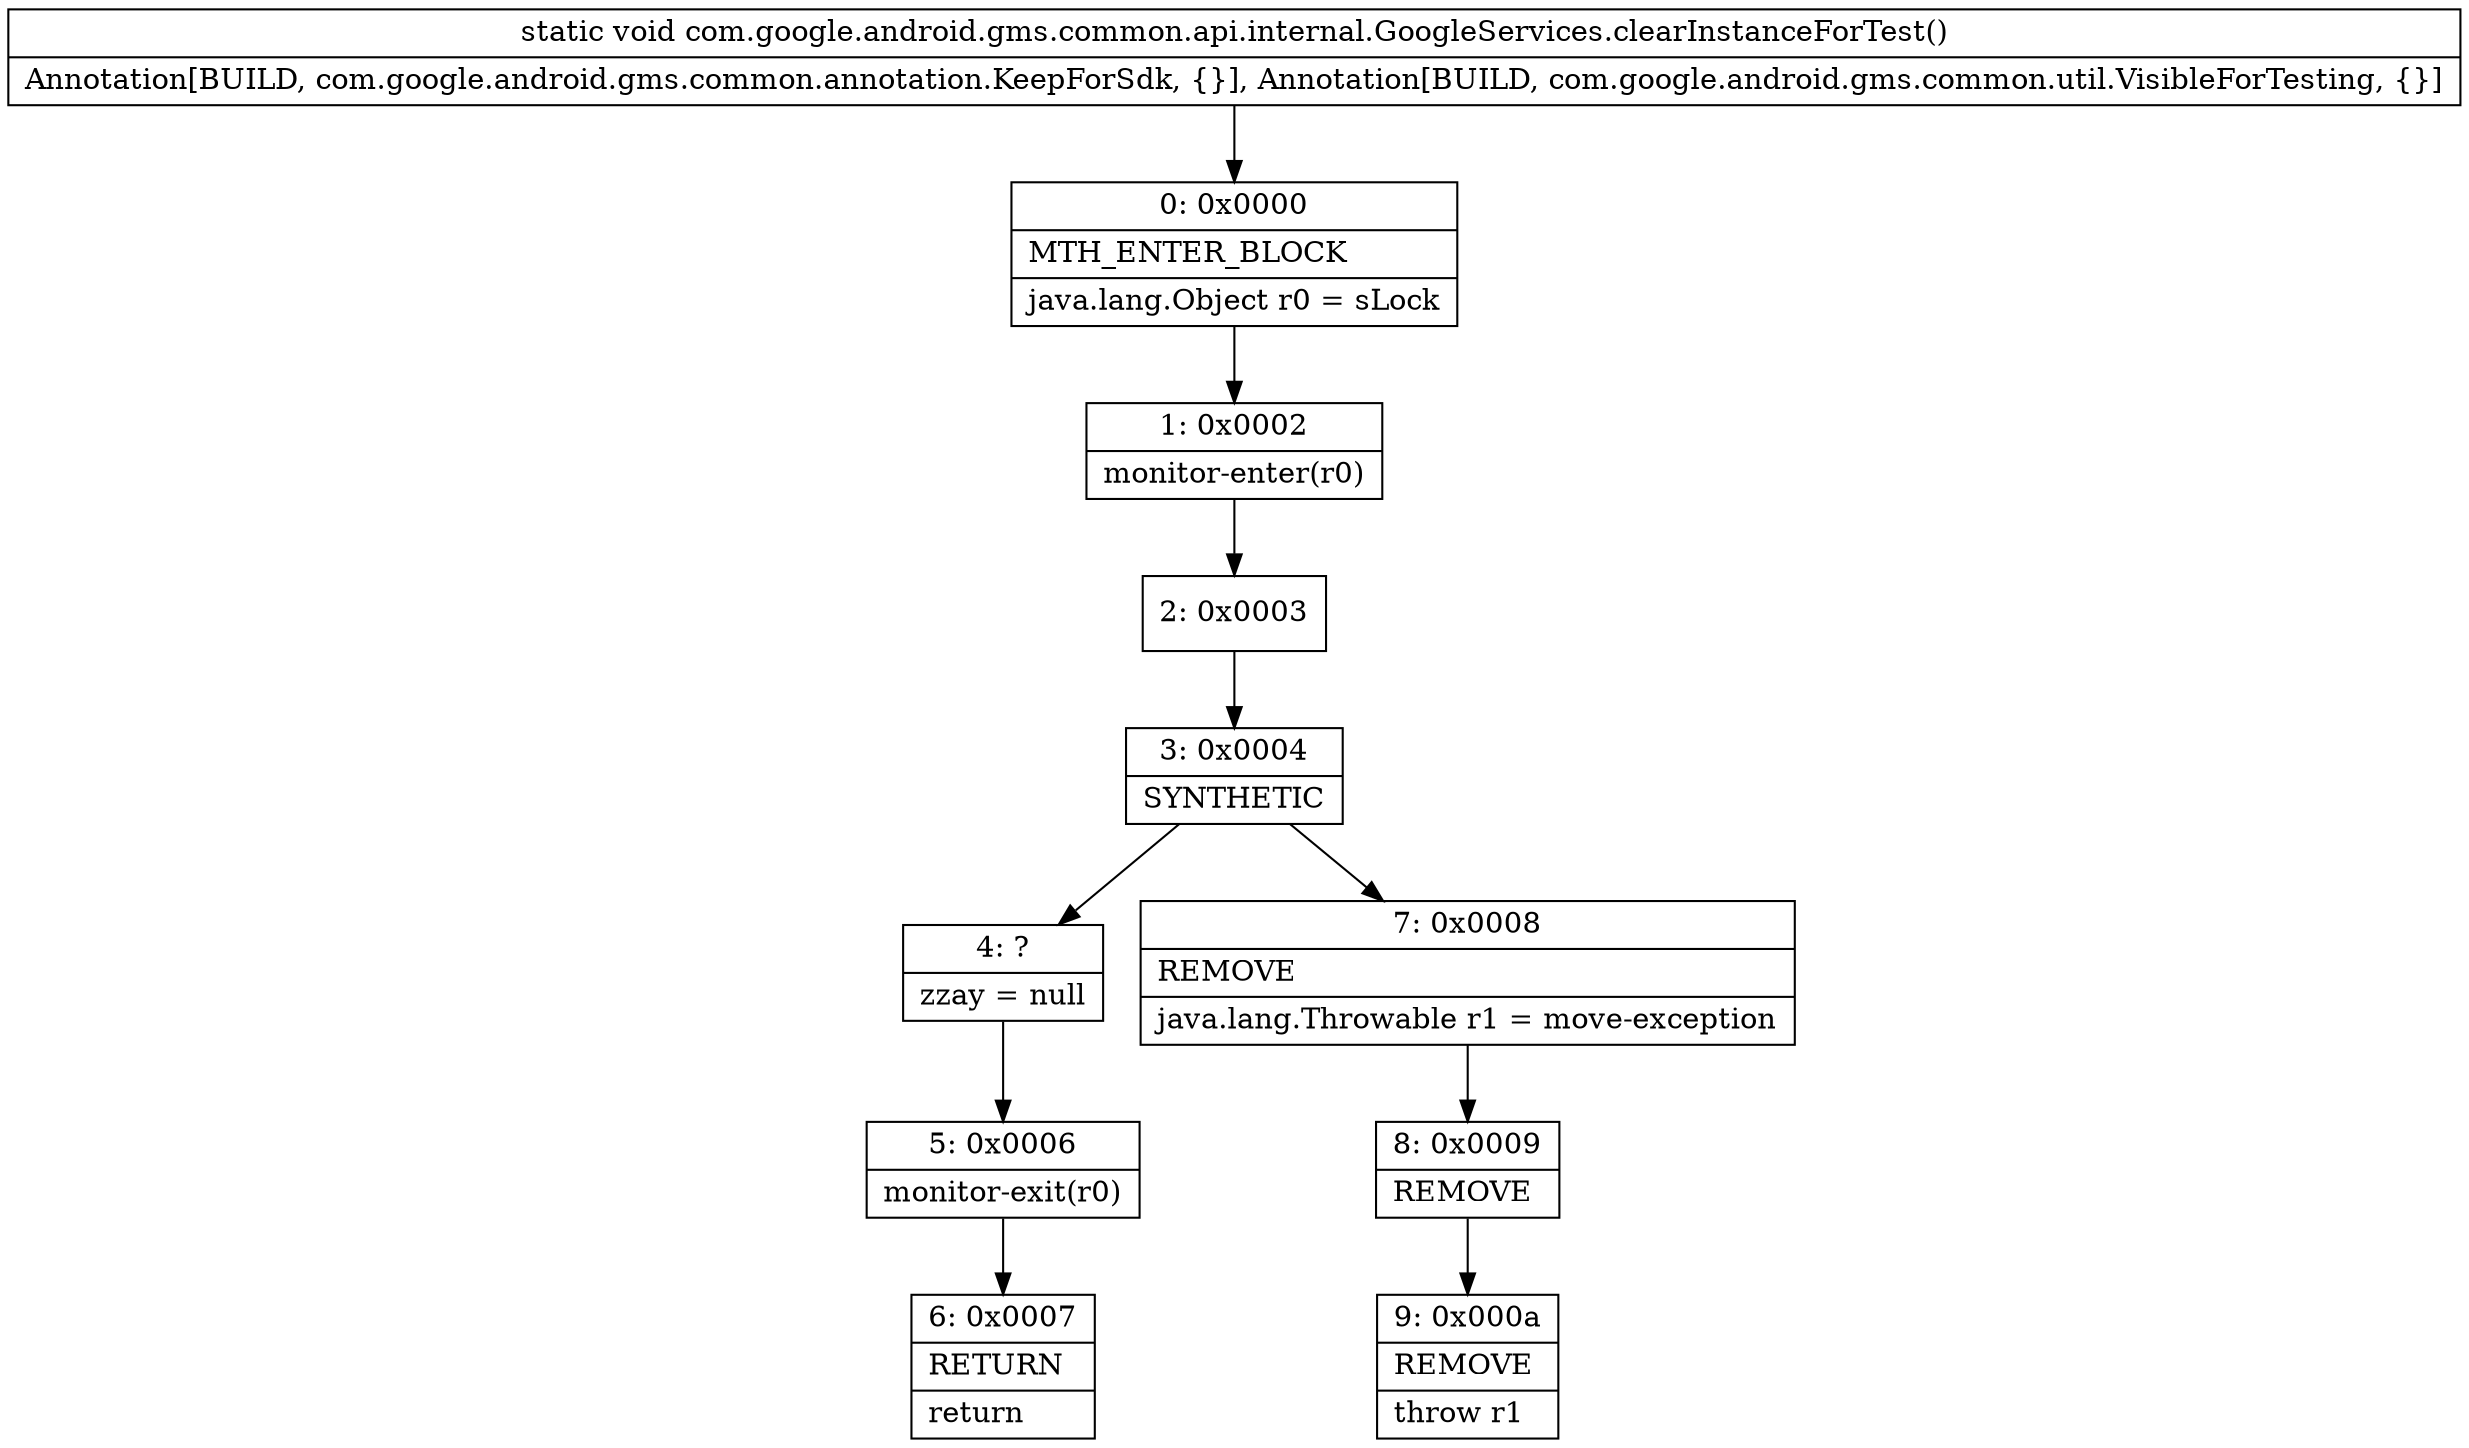 digraph "CFG forcom.google.android.gms.common.api.internal.GoogleServices.clearInstanceForTest()V" {
Node_0 [shape=record,label="{0\:\ 0x0000|MTH_ENTER_BLOCK\l|java.lang.Object r0 = sLock\l}"];
Node_1 [shape=record,label="{1\:\ 0x0002|monitor\-enter(r0)\l}"];
Node_2 [shape=record,label="{2\:\ 0x0003}"];
Node_3 [shape=record,label="{3\:\ 0x0004|SYNTHETIC\l}"];
Node_4 [shape=record,label="{4\:\ ?|zzay = null\l}"];
Node_5 [shape=record,label="{5\:\ 0x0006|monitor\-exit(r0)\l}"];
Node_6 [shape=record,label="{6\:\ 0x0007|RETURN\l|return\l}"];
Node_7 [shape=record,label="{7\:\ 0x0008|REMOVE\l|java.lang.Throwable r1 = move\-exception\l}"];
Node_8 [shape=record,label="{8\:\ 0x0009|REMOVE\l}"];
Node_9 [shape=record,label="{9\:\ 0x000a|REMOVE\l|throw r1\l}"];
MethodNode[shape=record,label="{static void com.google.android.gms.common.api.internal.GoogleServices.clearInstanceForTest()  | Annotation[BUILD, com.google.android.gms.common.annotation.KeepForSdk, \{\}], Annotation[BUILD, com.google.android.gms.common.util.VisibleForTesting, \{\}]\l}"];
MethodNode -> Node_0;
Node_0 -> Node_1;
Node_1 -> Node_2;
Node_2 -> Node_3;
Node_3 -> Node_4;
Node_3 -> Node_7;
Node_4 -> Node_5;
Node_5 -> Node_6;
Node_7 -> Node_8;
Node_8 -> Node_9;
}

